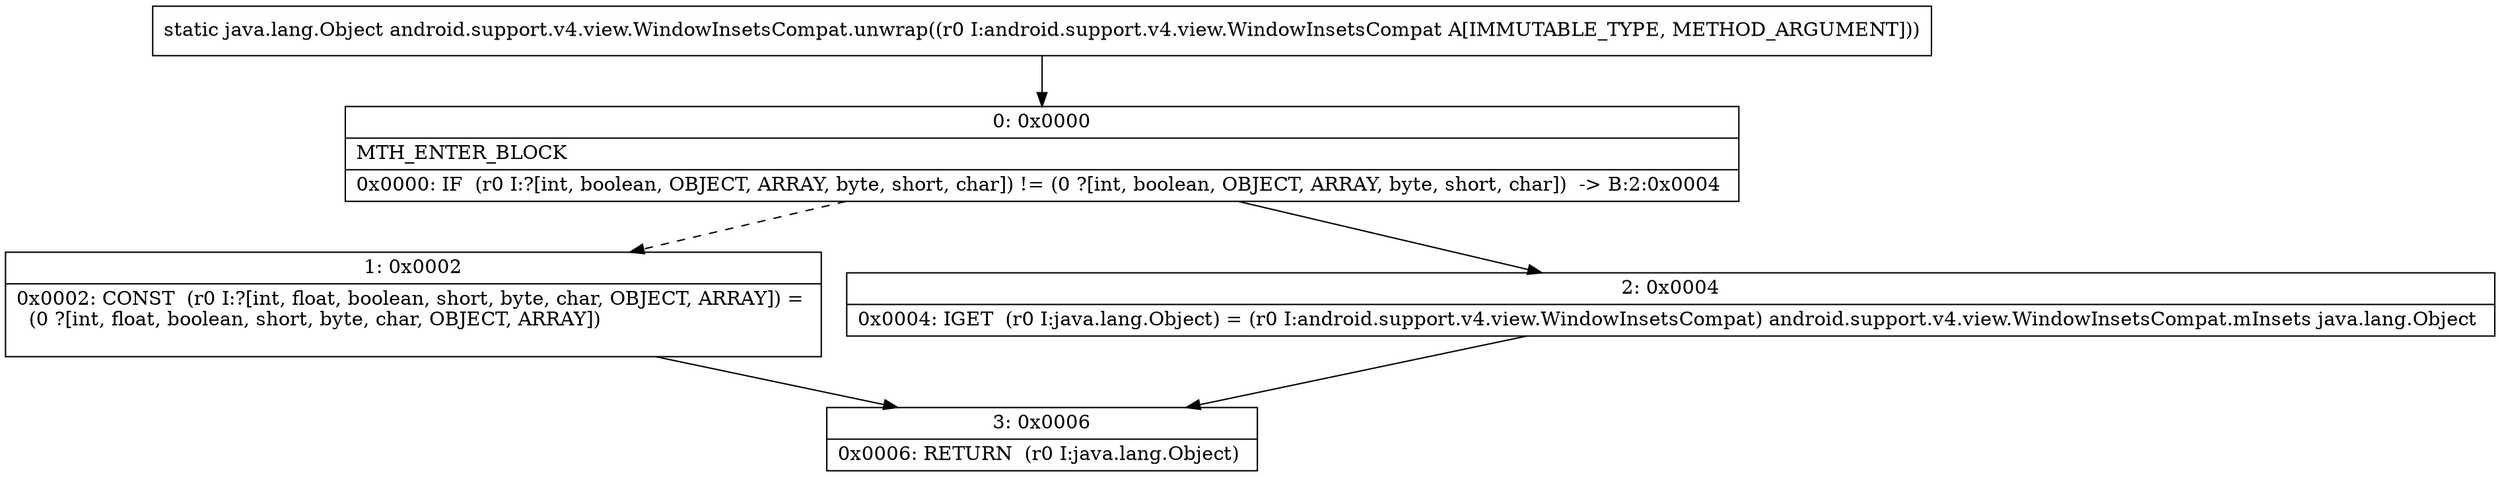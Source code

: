 digraph "CFG forandroid.support.v4.view.WindowInsetsCompat.unwrap(Landroid\/support\/v4\/view\/WindowInsetsCompat;)Ljava\/lang\/Object;" {
Node_0 [shape=record,label="{0\:\ 0x0000|MTH_ENTER_BLOCK\l|0x0000: IF  (r0 I:?[int, boolean, OBJECT, ARRAY, byte, short, char]) != (0 ?[int, boolean, OBJECT, ARRAY, byte, short, char])  \-\> B:2:0x0004 \l}"];
Node_1 [shape=record,label="{1\:\ 0x0002|0x0002: CONST  (r0 I:?[int, float, boolean, short, byte, char, OBJECT, ARRAY]) = \l  (0 ?[int, float, boolean, short, byte, char, OBJECT, ARRAY])\l \l}"];
Node_2 [shape=record,label="{2\:\ 0x0004|0x0004: IGET  (r0 I:java.lang.Object) = (r0 I:android.support.v4.view.WindowInsetsCompat) android.support.v4.view.WindowInsetsCompat.mInsets java.lang.Object \l}"];
Node_3 [shape=record,label="{3\:\ 0x0006|0x0006: RETURN  (r0 I:java.lang.Object) \l}"];
MethodNode[shape=record,label="{static java.lang.Object android.support.v4.view.WindowInsetsCompat.unwrap((r0 I:android.support.v4.view.WindowInsetsCompat A[IMMUTABLE_TYPE, METHOD_ARGUMENT])) }"];
MethodNode -> Node_0;
Node_0 -> Node_1[style=dashed];
Node_0 -> Node_2;
Node_1 -> Node_3;
Node_2 -> Node_3;
}

